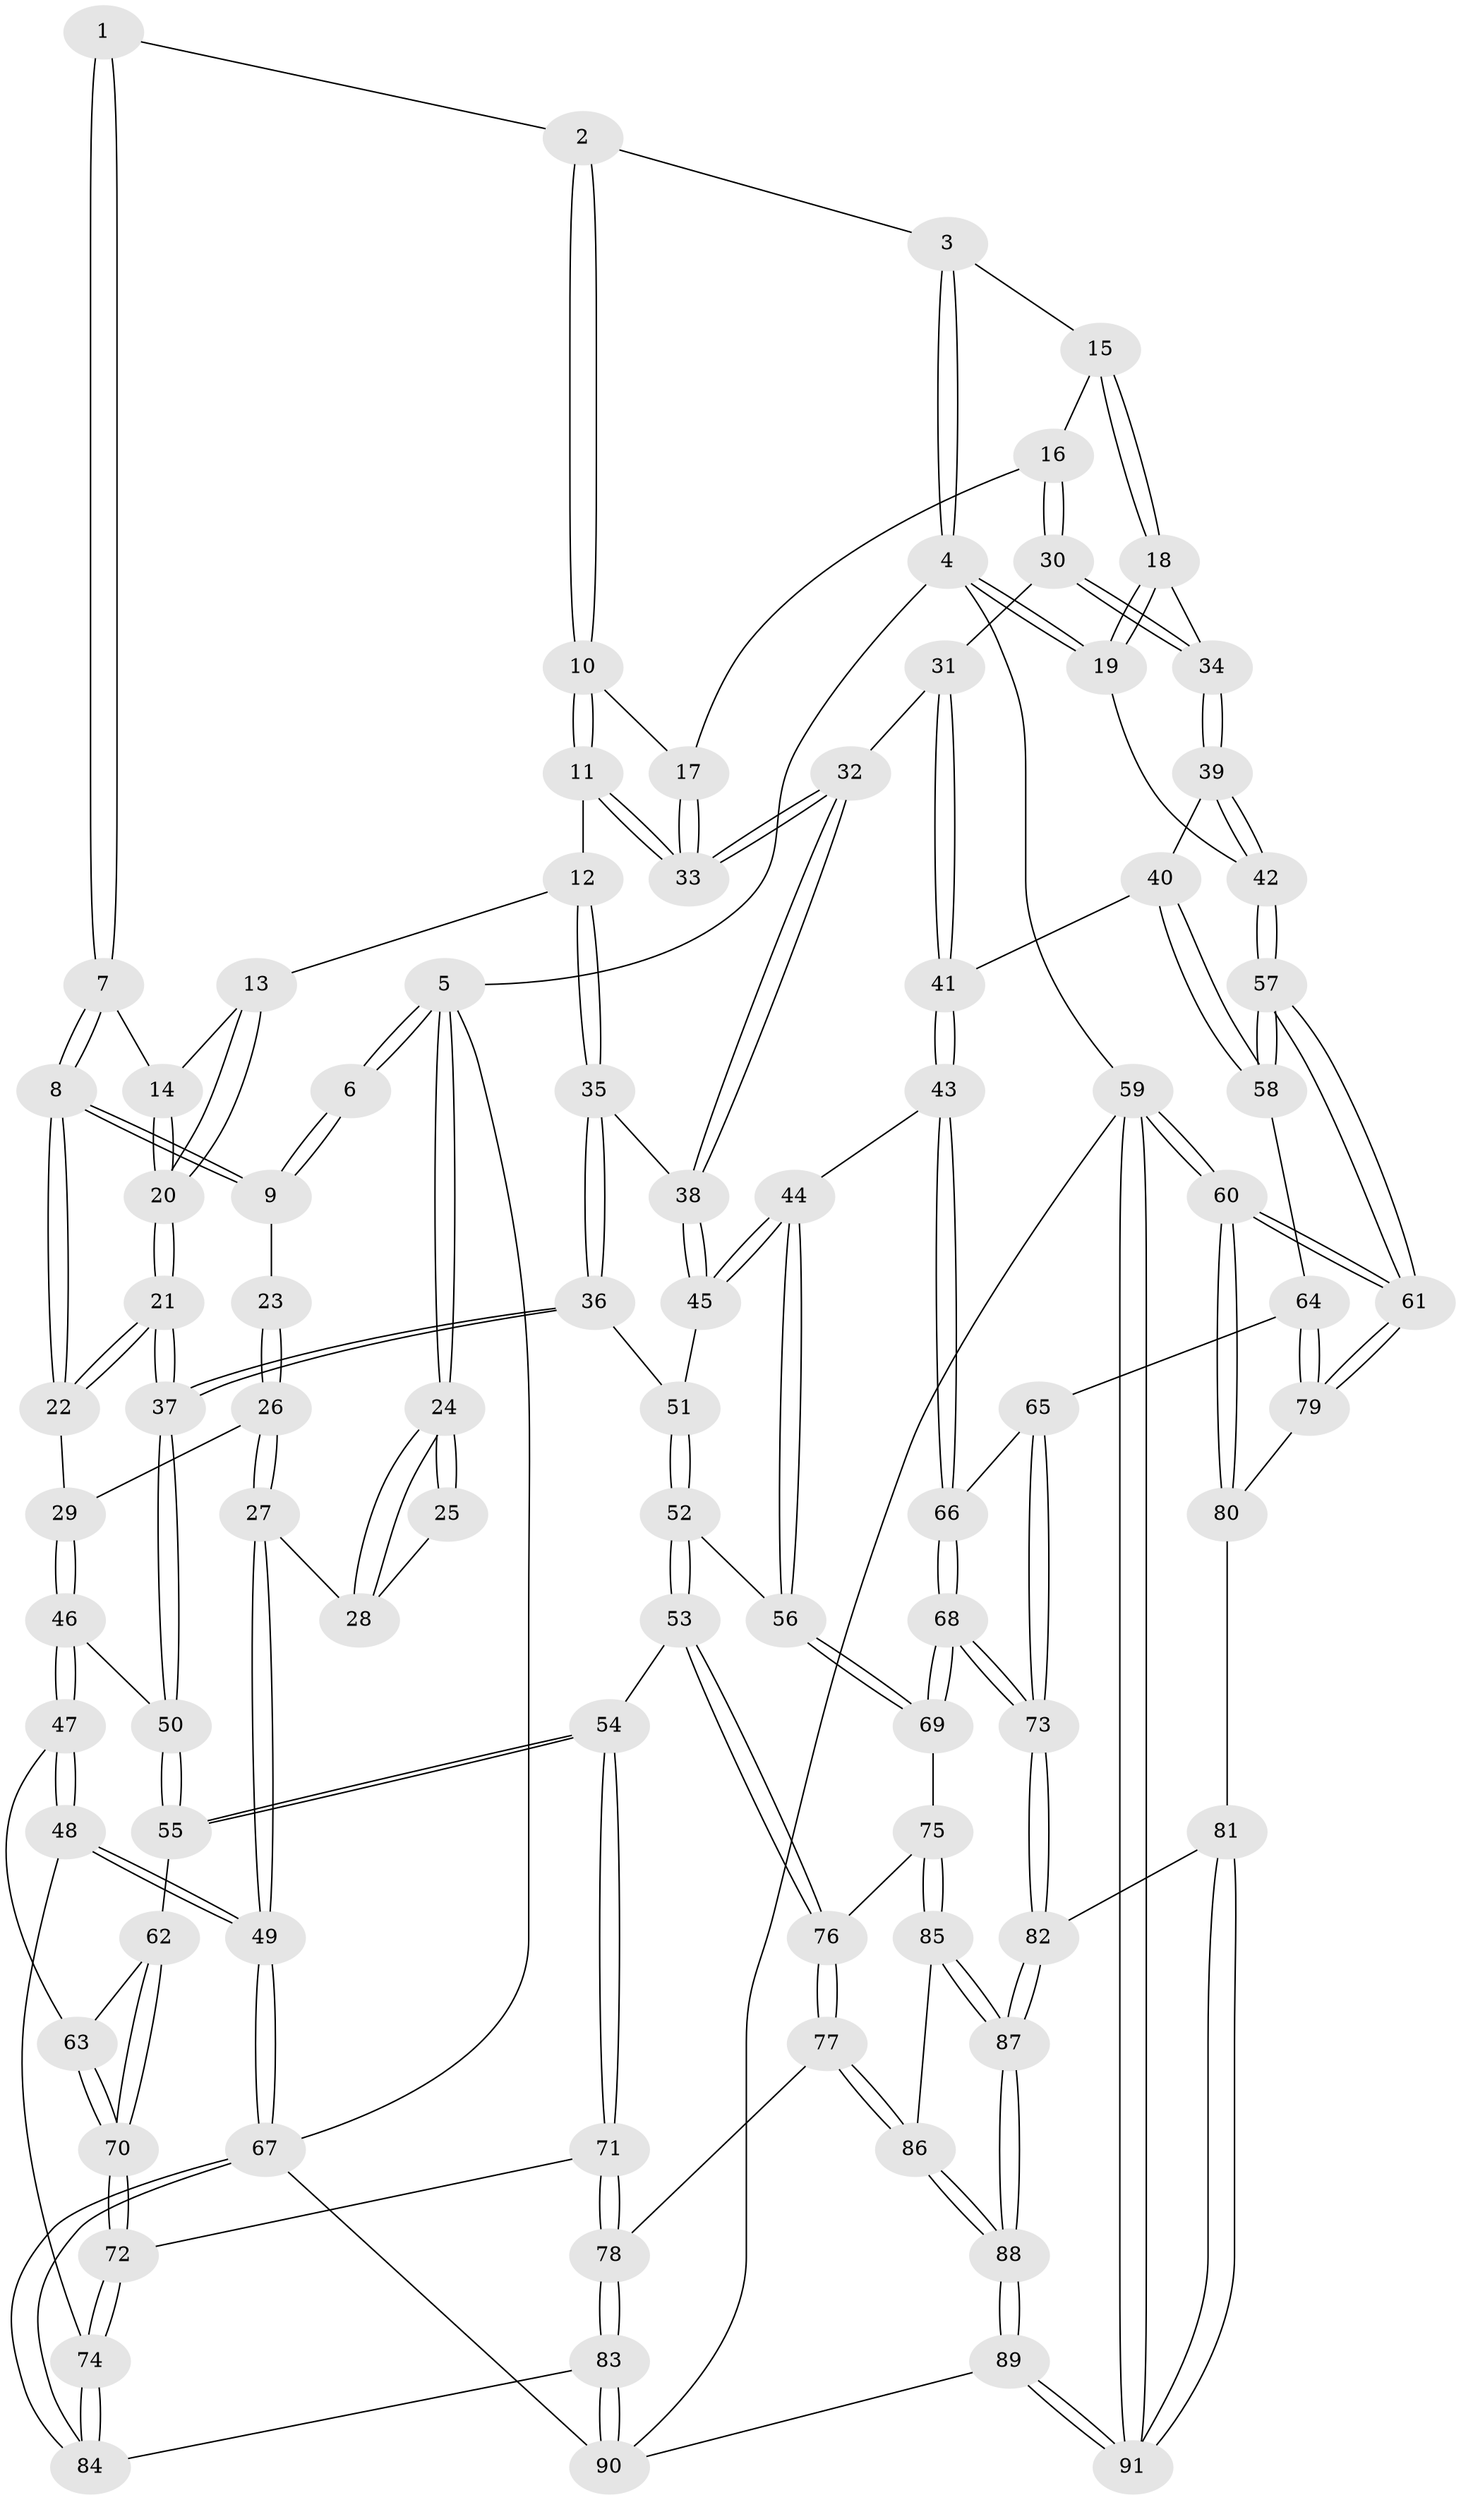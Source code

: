 // coarse degree distribution, {4: 0.6216216216216216, 3: 0.21621621621621623, 5: 0.05405405405405406, 2: 0.05405405405405406, 6: 0.05405405405405406}
// Generated by graph-tools (version 1.1) at 2025/38/03/04/25 23:38:20]
// undirected, 91 vertices, 224 edges
graph export_dot {
  node [color=gray90,style=filled];
  1 [pos="+0.4717859214894538+0"];
  2 [pos="+0.4889719952241128+0"];
  3 [pos="+0.7567957846478952+0"];
  4 [pos="+1+0"];
  5 [pos="+0+0"];
  6 [pos="+0.11921410441287364+0"];
  7 [pos="+0.3796787027151177+0.012710772773369584"];
  8 [pos="+0.21636891002664407+0.12189020620104818"];
  9 [pos="+0.14928673263696185+0.016983466946335655"];
  10 [pos="+0.5471834686611657+0.08871947182466597"];
  11 [pos="+0.5306133663813183+0.15180712272646374"];
  12 [pos="+0.5274575217233529+0.15270556679396025"];
  13 [pos="+0.45261725972803674+0.14423917652329155"];
  14 [pos="+0.392171954574783+0.04772159930779864"];
  15 [pos="+0.7713004477378685+0"];
  16 [pos="+0.7274459377919525+0.054695501145982484"];
  17 [pos="+0.7036306896817488+0.068807939801487"];
  18 [pos="+0.9411331230421693+0.11939823687557391"];
  19 [pos="+1+0.15292829578314995"];
  20 [pos="+0.3227102321548549+0.23703164305105162"];
  21 [pos="+0.28713337255088484+0.27020305908052566"];
  22 [pos="+0.22226922185733755+0.2430400071125346"];
  23 [pos="+0.059757188595863625+0.06859027576519831"];
  24 [pos="+0+0"];
  25 [pos="+0.05094419660000596+0.06701835852608731"];
  26 [pos="+0+0.25446265741938795"];
  27 [pos="+0+0.3013381397449559"];
  28 [pos="+0+0.0864255552634325"];
  29 [pos="+0.1779242094701456+0.2633690111906827"];
  30 [pos="+0.7979935068598475+0.2109763404535385"];
  31 [pos="+0.6595199009068269+0.24957922236645794"];
  32 [pos="+0.6248411782783871+0.245943935987017"];
  33 [pos="+0.6023782867624596+0.20789648676748596"];
  34 [pos="+0.8118355968435835+0.21722202628162265"];
  35 [pos="+0.41922027021946007+0.35578983017908034"];
  36 [pos="+0.4103164699993845+0.3631760310636646"];
  37 [pos="+0.36767293369557646+0.3588717010876255"];
  38 [pos="+0.6079398572324367+0.2728796890369241"];
  39 [pos="+0.8665051071961174+0.3542660550282448"];
  40 [pos="+0.8420264328222923+0.40872688840443056"];
  41 [pos="+0.7551487999211337+0.46159510785939223"];
  42 [pos="+1+0.2710854025750452"];
  43 [pos="+0.7326851941198261+0.4843460027446464"];
  44 [pos="+0.6942373168206953+0.48732354591776234"];
  45 [pos="+0.6160437297627726+0.4176410494962586"];
  46 [pos="+0.13246241659434732+0.45856561523858536"];
  47 [pos="+0.05916463368020474+0.5334307502580927"];
  48 [pos="+0+0.5627715130372806"];
  49 [pos="+0+0.5617131834183593"];
  50 [pos="+0.30931085920331075+0.4923483109288682"];
  51 [pos="+0.4582723959721677+0.4052505807373938"];
  52 [pos="+0.505502558918138+0.5618162228690051"];
  53 [pos="+0.38201590694770693+0.6090753521010267"];
  54 [pos="+0.34413763856881+0.5967608989850481"];
  55 [pos="+0.3113386823418039+0.5513626922473912"];
  56 [pos="+0.5737467625426055+0.5908008680636029"];
  57 [pos="+1+0.5542970011118085"];
  58 [pos="+0.9895981470793639+0.5504349701683467"];
  59 [pos="+1+1"];
  60 [pos="+1+1"];
  61 [pos="+1+0.7374437847259202"];
  62 [pos="+0.263307009217611+0.567298595898797"];
  63 [pos="+0.10633685631062904+0.5586954243132786"];
  64 [pos="+0.906043593987383+0.6290055622039885"];
  65 [pos="+0.8326326076457135+0.6059211564456319"];
  66 [pos="+0.7440245449269446+0.5106000149309269"];
  67 [pos="+0+0.8218720108142447"];
  68 [pos="+0.7165692993615352+0.7684081202768092"];
  69 [pos="+0.5884509412653441+0.7185433438819406"];
  70 [pos="+0.18677193935769607+0.6656182484570144"];
  71 [pos="+0.28540256895653554+0.6973826472934627"];
  72 [pos="+0.18887682981914955+0.6795770515218057"];
  73 [pos="+0.7338178173129325+0.7827984542303926"];
  74 [pos="+0.14509695988629326+0.7361580848877965"];
  75 [pos="+0.5832373616968572+0.7219952408548139"];
  76 [pos="+0.4197150244950808+0.6936087975416009"];
  77 [pos="+0.368829218965519+0.8259772324844946"];
  78 [pos="+0.3102880533768023+0.8250656447501326"];
  79 [pos="+0.909705462065623+0.7426303242724763"];
  80 [pos="+0.839044359159416+0.8174825766554966"];
  81 [pos="+0.7824543343971785+0.8331944862024977"];
  82 [pos="+0.7678297666886238+0.827607436493974"];
  83 [pos="+0.1813572991025117+0.9035668839846774"];
  84 [pos="+0.14800500684587098+0.8795437606516031"];
  85 [pos="+0.5322505663951523+0.7942468577426366"];
  86 [pos="+0.3949372161839573+0.8400534341512857"];
  87 [pos="+0.5827167152376124+0.9786067657850313"];
  88 [pos="+0.5155291475810087+1"];
  89 [pos="+0.5076490283295026+1"];
  90 [pos="+0.24065229672840413+1"];
  91 [pos="+0.8965427079799742+1"];
  1 -- 2;
  1 -- 7;
  1 -- 7;
  2 -- 3;
  2 -- 10;
  2 -- 10;
  3 -- 4;
  3 -- 4;
  3 -- 15;
  4 -- 5;
  4 -- 19;
  4 -- 19;
  4 -- 59;
  5 -- 6;
  5 -- 6;
  5 -- 24;
  5 -- 24;
  5 -- 67;
  6 -- 9;
  6 -- 9;
  7 -- 8;
  7 -- 8;
  7 -- 14;
  8 -- 9;
  8 -- 9;
  8 -- 22;
  8 -- 22;
  9 -- 23;
  10 -- 11;
  10 -- 11;
  10 -- 17;
  11 -- 12;
  11 -- 33;
  11 -- 33;
  12 -- 13;
  12 -- 35;
  12 -- 35;
  13 -- 14;
  13 -- 20;
  13 -- 20;
  14 -- 20;
  14 -- 20;
  15 -- 16;
  15 -- 18;
  15 -- 18;
  16 -- 17;
  16 -- 30;
  16 -- 30;
  17 -- 33;
  17 -- 33;
  18 -- 19;
  18 -- 19;
  18 -- 34;
  19 -- 42;
  20 -- 21;
  20 -- 21;
  21 -- 22;
  21 -- 22;
  21 -- 37;
  21 -- 37;
  22 -- 29;
  23 -- 26;
  23 -- 26;
  24 -- 25;
  24 -- 25;
  24 -- 28;
  24 -- 28;
  25 -- 28;
  26 -- 27;
  26 -- 27;
  26 -- 29;
  27 -- 28;
  27 -- 49;
  27 -- 49;
  29 -- 46;
  29 -- 46;
  30 -- 31;
  30 -- 34;
  30 -- 34;
  31 -- 32;
  31 -- 41;
  31 -- 41;
  32 -- 33;
  32 -- 33;
  32 -- 38;
  32 -- 38;
  34 -- 39;
  34 -- 39;
  35 -- 36;
  35 -- 36;
  35 -- 38;
  36 -- 37;
  36 -- 37;
  36 -- 51;
  37 -- 50;
  37 -- 50;
  38 -- 45;
  38 -- 45;
  39 -- 40;
  39 -- 42;
  39 -- 42;
  40 -- 41;
  40 -- 58;
  40 -- 58;
  41 -- 43;
  41 -- 43;
  42 -- 57;
  42 -- 57;
  43 -- 44;
  43 -- 66;
  43 -- 66;
  44 -- 45;
  44 -- 45;
  44 -- 56;
  44 -- 56;
  45 -- 51;
  46 -- 47;
  46 -- 47;
  46 -- 50;
  47 -- 48;
  47 -- 48;
  47 -- 63;
  48 -- 49;
  48 -- 49;
  48 -- 74;
  49 -- 67;
  49 -- 67;
  50 -- 55;
  50 -- 55;
  51 -- 52;
  51 -- 52;
  52 -- 53;
  52 -- 53;
  52 -- 56;
  53 -- 54;
  53 -- 76;
  53 -- 76;
  54 -- 55;
  54 -- 55;
  54 -- 71;
  54 -- 71;
  55 -- 62;
  56 -- 69;
  56 -- 69;
  57 -- 58;
  57 -- 58;
  57 -- 61;
  57 -- 61;
  58 -- 64;
  59 -- 60;
  59 -- 60;
  59 -- 91;
  59 -- 91;
  59 -- 90;
  60 -- 61;
  60 -- 61;
  60 -- 80;
  60 -- 80;
  61 -- 79;
  61 -- 79;
  62 -- 63;
  62 -- 70;
  62 -- 70;
  63 -- 70;
  63 -- 70;
  64 -- 65;
  64 -- 79;
  64 -- 79;
  65 -- 66;
  65 -- 73;
  65 -- 73;
  66 -- 68;
  66 -- 68;
  67 -- 84;
  67 -- 84;
  67 -- 90;
  68 -- 69;
  68 -- 69;
  68 -- 73;
  68 -- 73;
  69 -- 75;
  70 -- 72;
  70 -- 72;
  71 -- 72;
  71 -- 78;
  71 -- 78;
  72 -- 74;
  72 -- 74;
  73 -- 82;
  73 -- 82;
  74 -- 84;
  74 -- 84;
  75 -- 76;
  75 -- 85;
  75 -- 85;
  76 -- 77;
  76 -- 77;
  77 -- 78;
  77 -- 86;
  77 -- 86;
  78 -- 83;
  78 -- 83;
  79 -- 80;
  80 -- 81;
  81 -- 82;
  81 -- 91;
  81 -- 91;
  82 -- 87;
  82 -- 87;
  83 -- 84;
  83 -- 90;
  83 -- 90;
  85 -- 86;
  85 -- 87;
  85 -- 87;
  86 -- 88;
  86 -- 88;
  87 -- 88;
  87 -- 88;
  88 -- 89;
  88 -- 89;
  89 -- 90;
  89 -- 91;
  89 -- 91;
}
